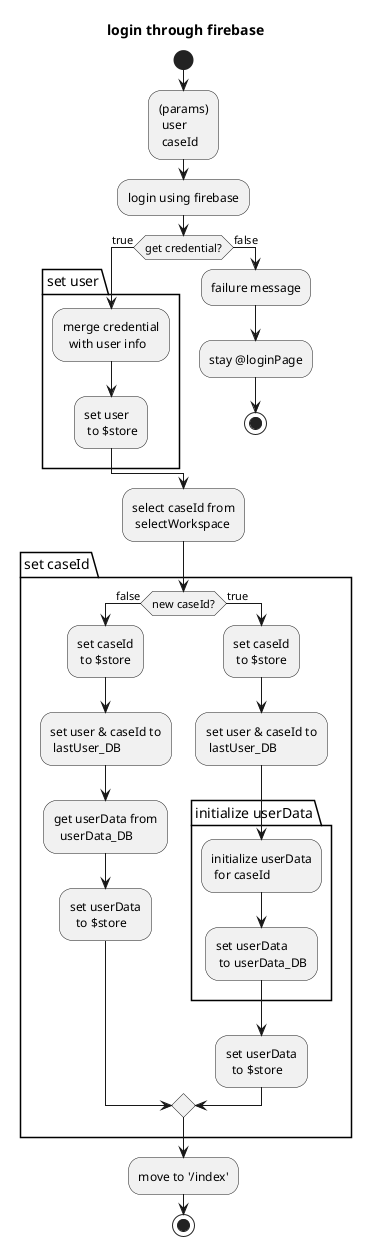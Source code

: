@startuml
title login through firebase

start

:(params)
 user
 caseId;
:login using firebase;
if (get credential?) then (true)
  package "set user" {
    :merge credential
      with user info;
    :set user
     to $store;
  }
else (false)
  :failure message;
  :stay @loginPage;
  stop
endif
  :select caseId from
   selectWorkspace;
package "set caseId" {
   if (new caseId?) then (false)
     :set caseId
      to $store;
     :set user & caseId to
      lastUser_DB;
     :get userData from
       userData_DB;
     :set userData
       to $store;
   else (true)
     :set caseId
      to $store;
     :set user & caseId to
      lastUser_DB;
   package "initialize userData" {
     :initialize userData
      for caseId;
     :set userData
      to userData_DB;
   }
   :set userData
     to $store;

  endif
}
:move to '/index';
stop

@enduml
